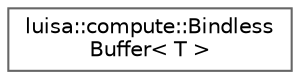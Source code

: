 digraph "类继承关系图"
{
 // LATEX_PDF_SIZE
  bgcolor="transparent";
  edge [fontname=Helvetica,fontsize=10,labelfontname=Helvetica,labelfontsize=10];
  node [fontname=Helvetica,fontsize=10,shape=box,height=0.2,width=0.4];
  rankdir="LR";
  Node0 [id="Node000000",label="luisa::compute::Bindless\lBuffer\< T \>",height=0.2,width=0.4,color="grey40", fillcolor="white", style="filled",URL="$classluisa_1_1compute_1_1_bindless_buffer.html",tooltip=" "];
}
